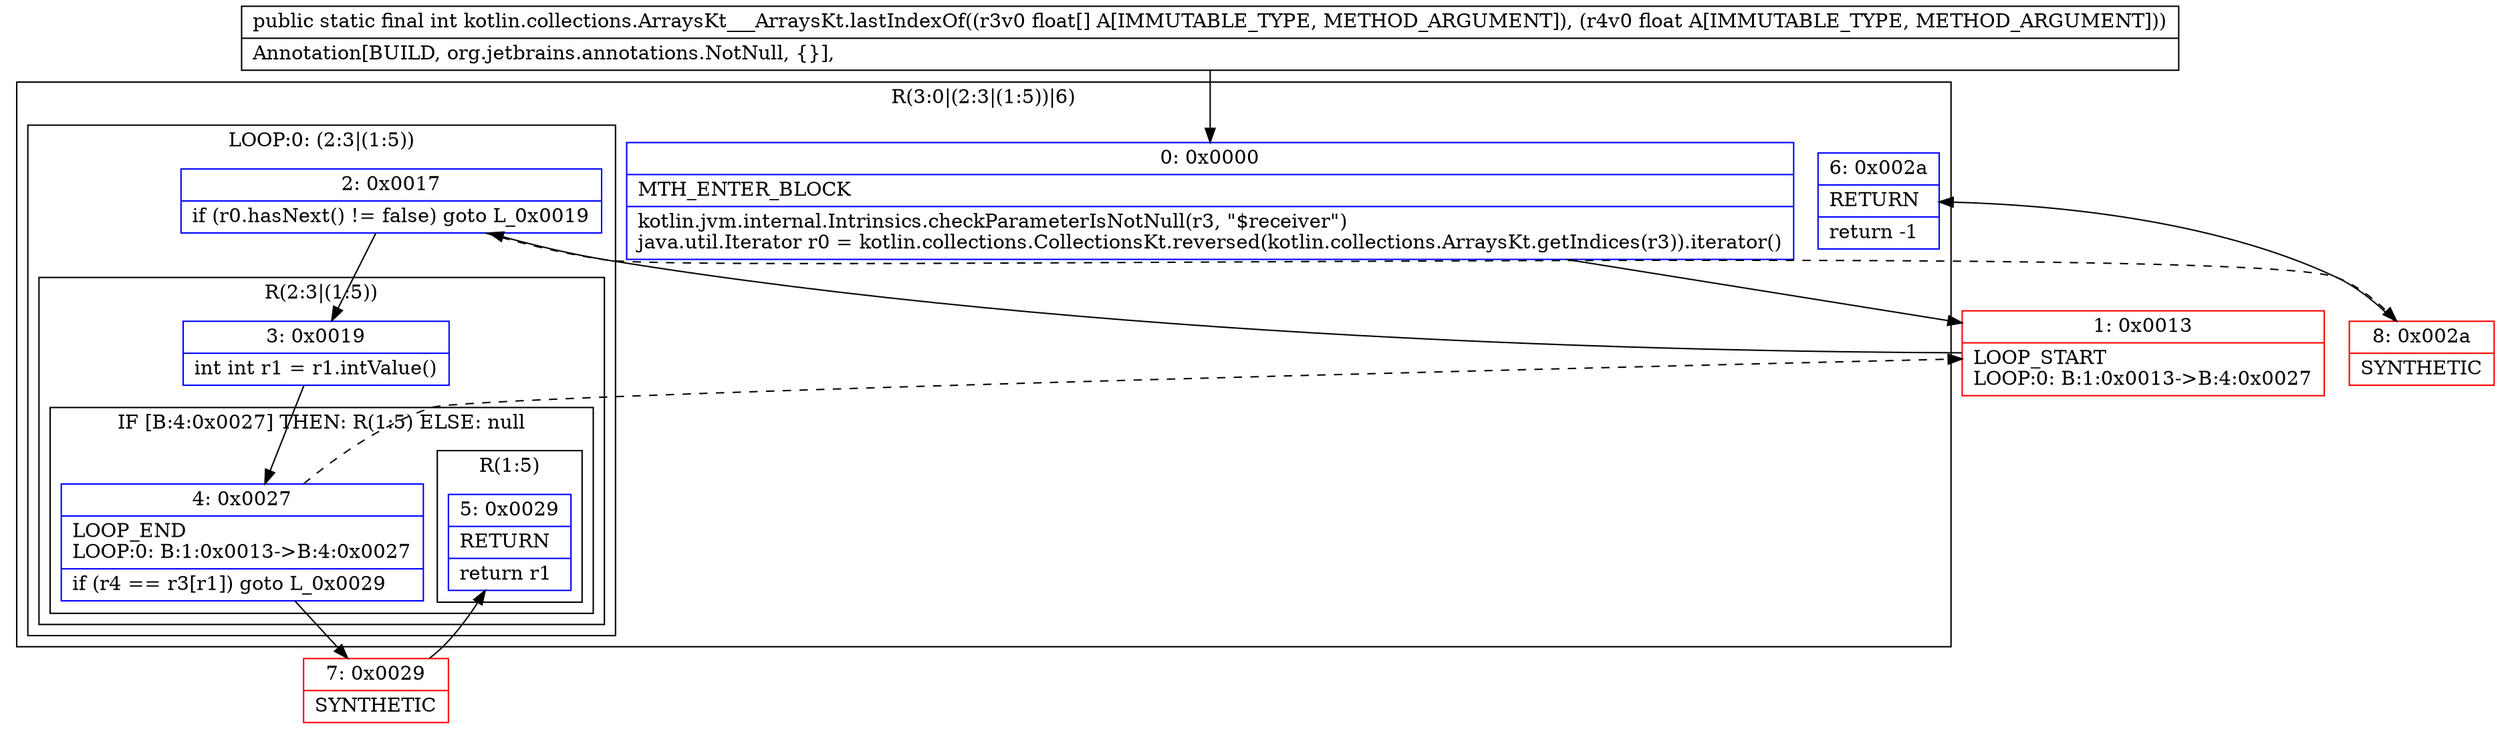 digraph "CFG forkotlin.collections.ArraysKt___ArraysKt.lastIndexOf([FF)I" {
subgraph cluster_Region_1911631670 {
label = "R(3:0|(2:3|(1:5))|6)";
node [shape=record,color=blue];
Node_0 [shape=record,label="{0\:\ 0x0000|MTH_ENTER_BLOCK\l|kotlin.jvm.internal.Intrinsics.checkParameterIsNotNull(r3, \"$receiver\")\ljava.util.Iterator r0 = kotlin.collections.CollectionsKt.reversed(kotlin.collections.ArraysKt.getIndices(r3)).iterator()\l}"];
subgraph cluster_LoopRegion_1009022718 {
label = "LOOP:0: (2:3|(1:5))";
node [shape=record,color=blue];
Node_2 [shape=record,label="{2\:\ 0x0017|if (r0.hasNext() != false) goto L_0x0019\l}"];
subgraph cluster_Region_799377964 {
label = "R(2:3|(1:5))";
node [shape=record,color=blue];
Node_3 [shape=record,label="{3\:\ 0x0019|int int r1 = r1.intValue()\l}"];
subgraph cluster_IfRegion_498438343 {
label = "IF [B:4:0x0027] THEN: R(1:5) ELSE: null";
node [shape=record,color=blue];
Node_4 [shape=record,label="{4\:\ 0x0027|LOOP_END\lLOOP:0: B:1:0x0013\-\>B:4:0x0027\l|if (r4 == r3[r1]) goto L_0x0029\l}"];
subgraph cluster_Region_1248784899 {
label = "R(1:5)";
node [shape=record,color=blue];
Node_5 [shape=record,label="{5\:\ 0x0029|RETURN\l|return r1\l}"];
}
}
}
}
Node_6 [shape=record,label="{6\:\ 0x002a|RETURN\l|return \-1\l}"];
}
Node_1 [shape=record,color=red,label="{1\:\ 0x0013|LOOP_START\lLOOP:0: B:1:0x0013\-\>B:4:0x0027\l}"];
Node_7 [shape=record,color=red,label="{7\:\ 0x0029|SYNTHETIC\l}"];
Node_8 [shape=record,color=red,label="{8\:\ 0x002a|SYNTHETIC\l}"];
MethodNode[shape=record,label="{public static final int kotlin.collections.ArraysKt___ArraysKt.lastIndexOf((r3v0 float[] A[IMMUTABLE_TYPE, METHOD_ARGUMENT]), (r4v0 float A[IMMUTABLE_TYPE, METHOD_ARGUMENT]))  | Annotation[BUILD, org.jetbrains.annotations.NotNull, \{\}], \l}"];
MethodNode -> Node_0;
Node_0 -> Node_1;
Node_2 -> Node_3;
Node_2 -> Node_8[style=dashed];
Node_3 -> Node_4;
Node_4 -> Node_1[style=dashed];
Node_4 -> Node_7;
Node_1 -> Node_2;
Node_7 -> Node_5;
Node_8 -> Node_6;
}

